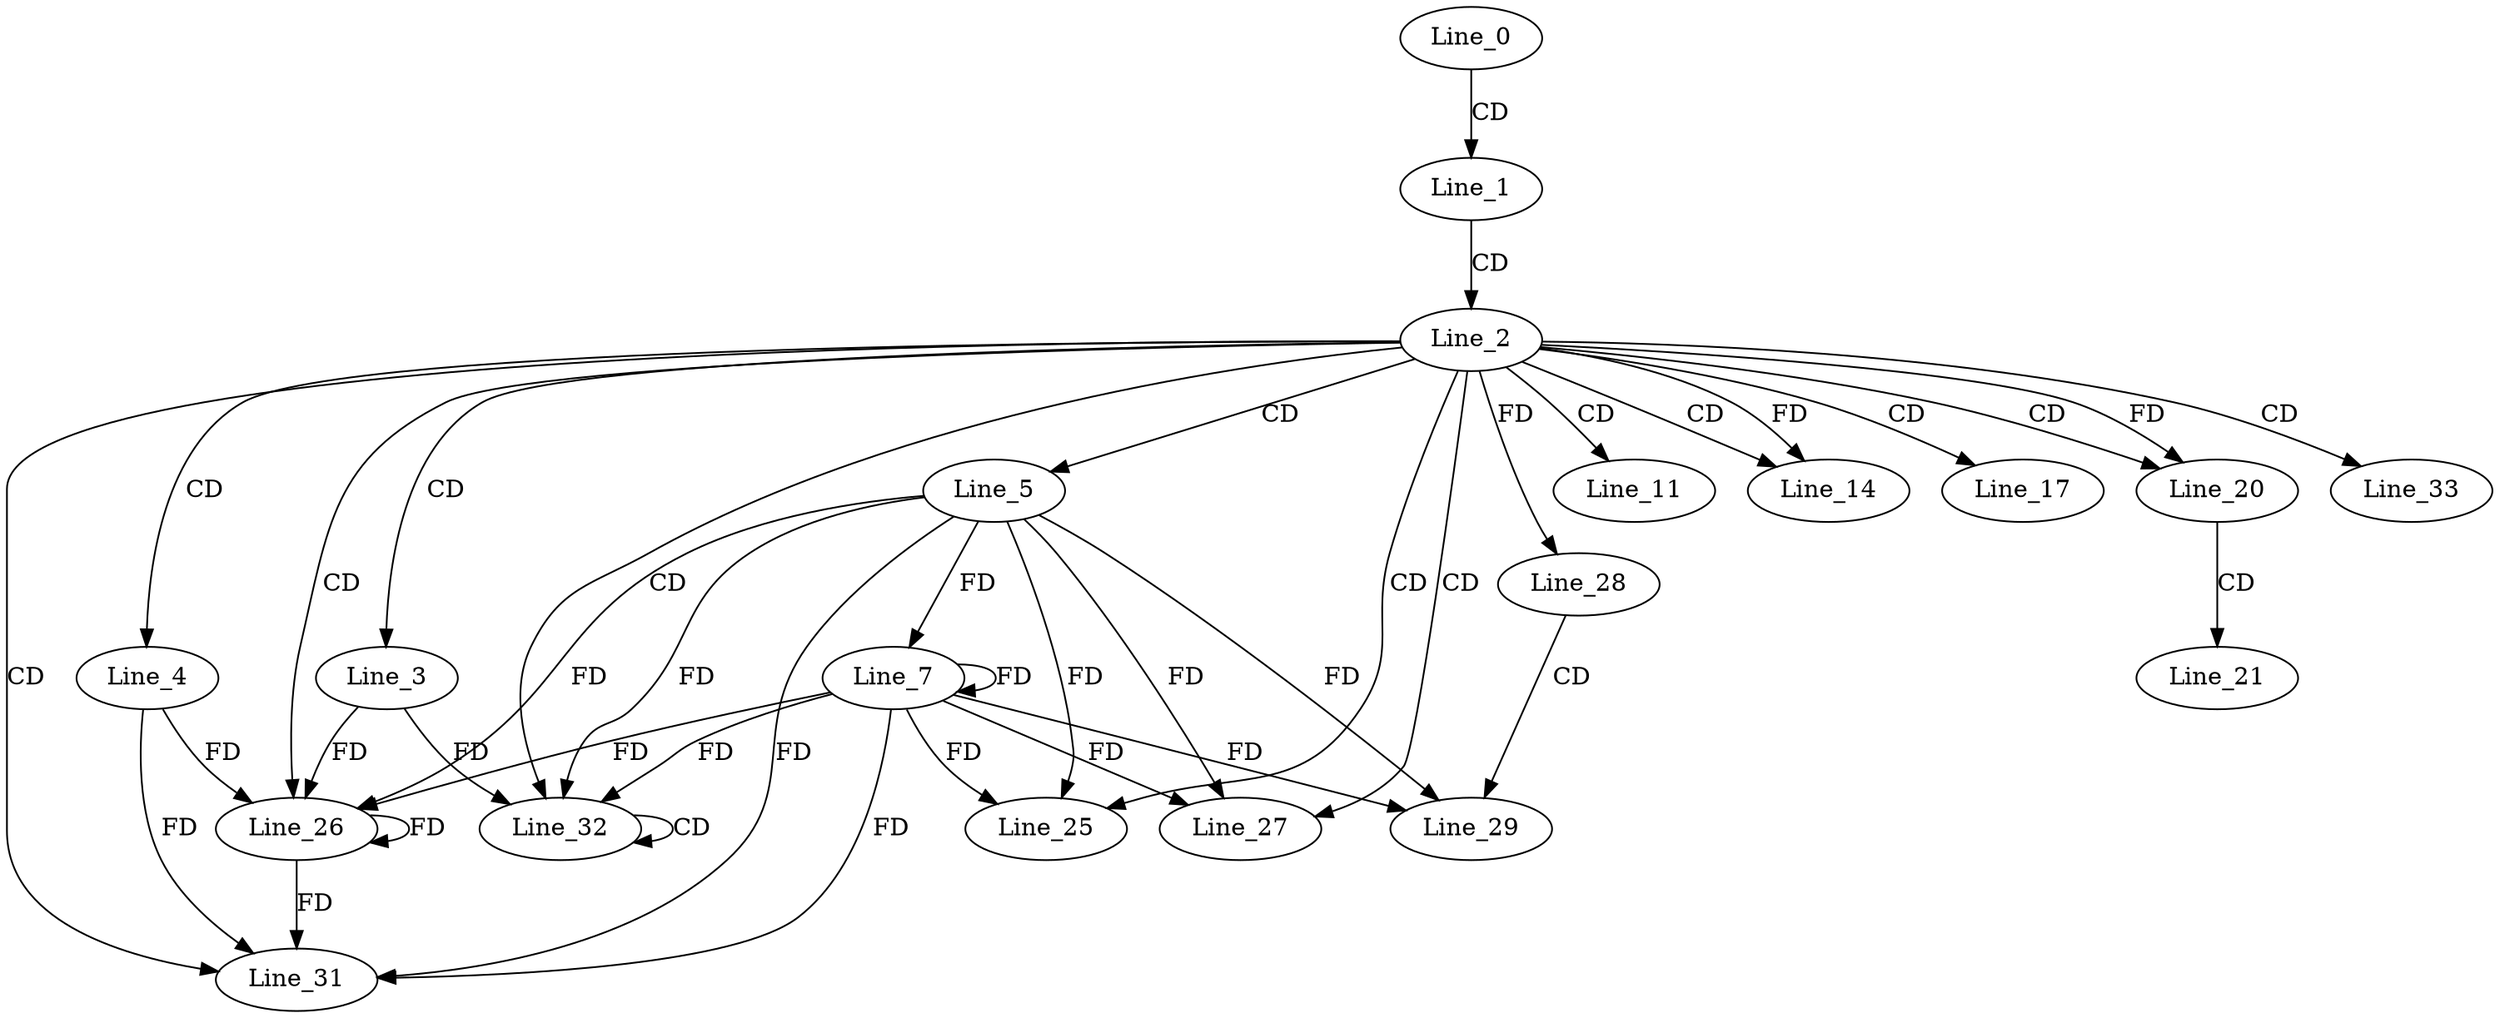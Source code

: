digraph G {
  Line_0;
  Line_1;
  Line_2;
  Line_3;
  Line_4;
  Line_5;
  Line_7;
  Line_7;
  Line_11;
  Line_14;
  Line_14;
  Line_17;
  Line_20;
  Line_20;
  Line_20;
  Line_21;
  Line_25;
  Line_26;
  Line_26;
  Line_26;
  Line_27;
  Line_28;
  Line_28;
  Line_28;
  Line_29;
  Line_31;
  Line_31;
  Line_32;
  Line_32;
  Line_32;
  Line_33;
  Line_0 -> Line_1 [ label="CD" ];
  Line_1 -> Line_2 [ label="CD" ];
  Line_2 -> Line_3 [ label="CD" ];
  Line_2 -> Line_4 [ label="CD" ];
  Line_2 -> Line_5 [ label="CD" ];
  Line_5 -> Line_7 [ label="FD" ];
  Line_7 -> Line_7 [ label="FD" ];
  Line_2 -> Line_11 [ label="CD" ];
  Line_2 -> Line_14 [ label="CD" ];
  Line_2 -> Line_14 [ label="FD" ];
  Line_2 -> Line_17 [ label="CD" ];
  Line_2 -> Line_20 [ label="CD" ];
  Line_2 -> Line_20 [ label="FD" ];
  Line_20 -> Line_21 [ label="CD" ];
  Line_2 -> Line_25 [ label="CD" ];
  Line_5 -> Line_25 [ label="FD" ];
  Line_7 -> Line_25 [ label="FD" ];
  Line_2 -> Line_26 [ label="CD" ];
  Line_4 -> Line_26 [ label="FD" ];
  Line_26 -> Line_26 [ label="FD" ];
  Line_3 -> Line_26 [ label="FD" ];
  Line_5 -> Line_26 [ label="FD" ];
  Line_7 -> Line_26 [ label="FD" ];
  Line_2 -> Line_27 [ label="CD" ];
  Line_5 -> Line_27 [ label="FD" ];
  Line_7 -> Line_27 [ label="FD" ];
  Line_2 -> Line_28 [ label="FD" ];
  Line_28 -> Line_29 [ label="CD" ];
  Line_5 -> Line_29 [ label="FD" ];
  Line_7 -> Line_29 [ label="FD" ];
  Line_2 -> Line_31 [ label="CD" ];
  Line_5 -> Line_31 [ label="FD" ];
  Line_7 -> Line_31 [ label="FD" ];
  Line_4 -> Line_31 [ label="FD" ];
  Line_26 -> Line_31 [ label="FD" ];
  Line_2 -> Line_32 [ label="CD" ];
  Line_32 -> Line_32 [ label="CD" ];
  Line_3 -> Line_32 [ label="FD" ];
  Line_5 -> Line_32 [ label="FD" ];
  Line_7 -> Line_32 [ label="FD" ];
  Line_2 -> Line_33 [ label="CD" ];
}
